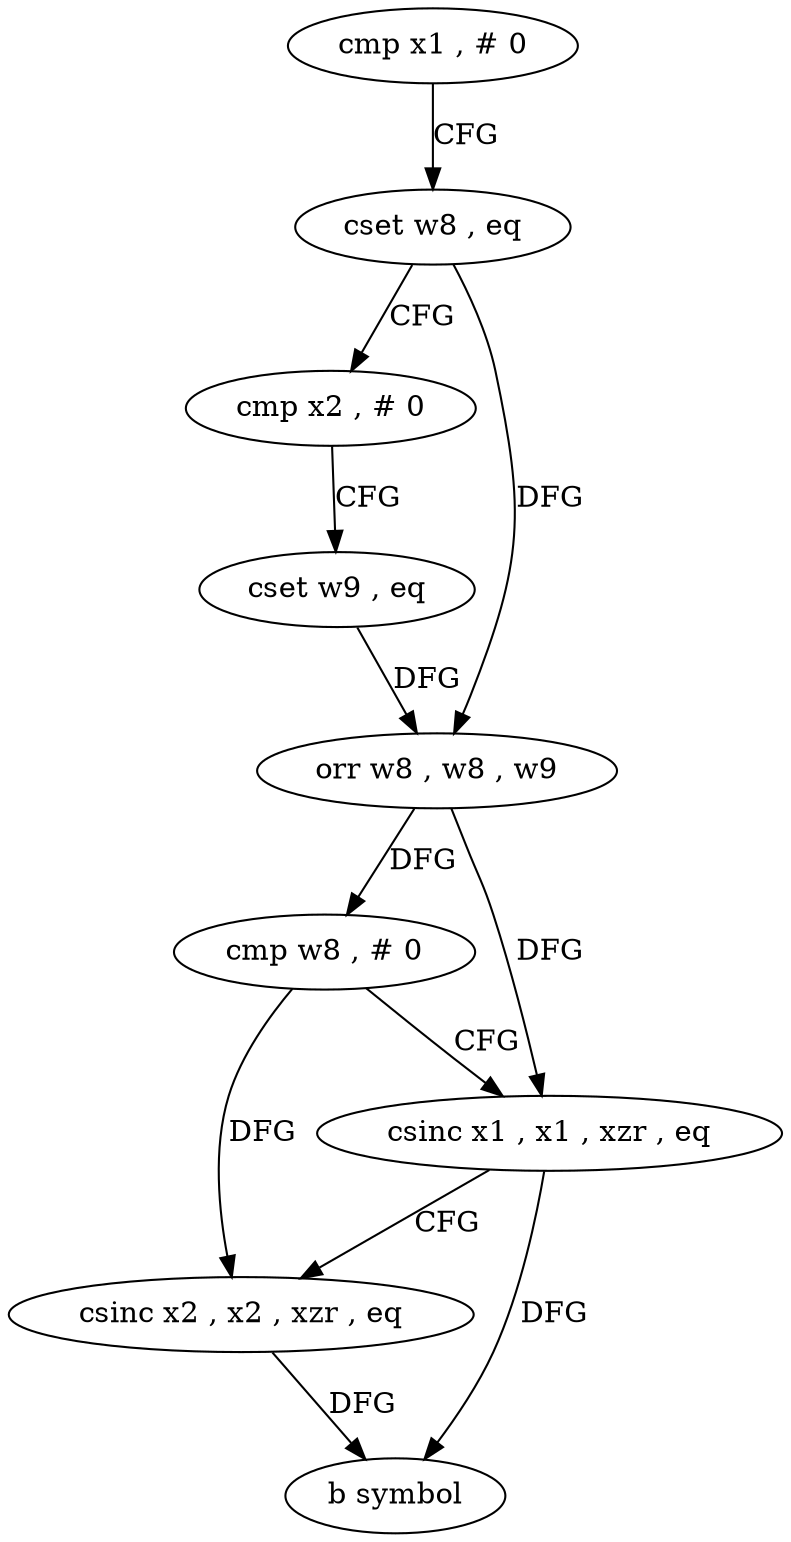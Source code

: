 digraph "func" {
"4217756" [label = "cmp x1 , # 0" ]
"4217760" [label = "cset w8 , eq" ]
"4217764" [label = "cmp x2 , # 0" ]
"4217768" [label = "cset w9 , eq" ]
"4217772" [label = "orr w8 , w8 , w9" ]
"4217776" [label = "cmp w8 , # 0" ]
"4217780" [label = "csinc x1 , x1 , xzr , eq" ]
"4217784" [label = "csinc x2 , x2 , xzr , eq" ]
"4217788" [label = "b symbol" ]
"4217756" -> "4217760" [ label = "CFG" ]
"4217760" -> "4217764" [ label = "CFG" ]
"4217760" -> "4217772" [ label = "DFG" ]
"4217764" -> "4217768" [ label = "CFG" ]
"4217768" -> "4217772" [ label = "DFG" ]
"4217772" -> "4217776" [ label = "DFG" ]
"4217772" -> "4217780" [ label = "DFG" ]
"4217776" -> "4217780" [ label = "CFG" ]
"4217776" -> "4217784" [ label = "DFG" ]
"4217780" -> "4217784" [ label = "CFG" ]
"4217780" -> "4217788" [ label = "DFG" ]
"4217784" -> "4217788" [ label = "DFG" ]
}
